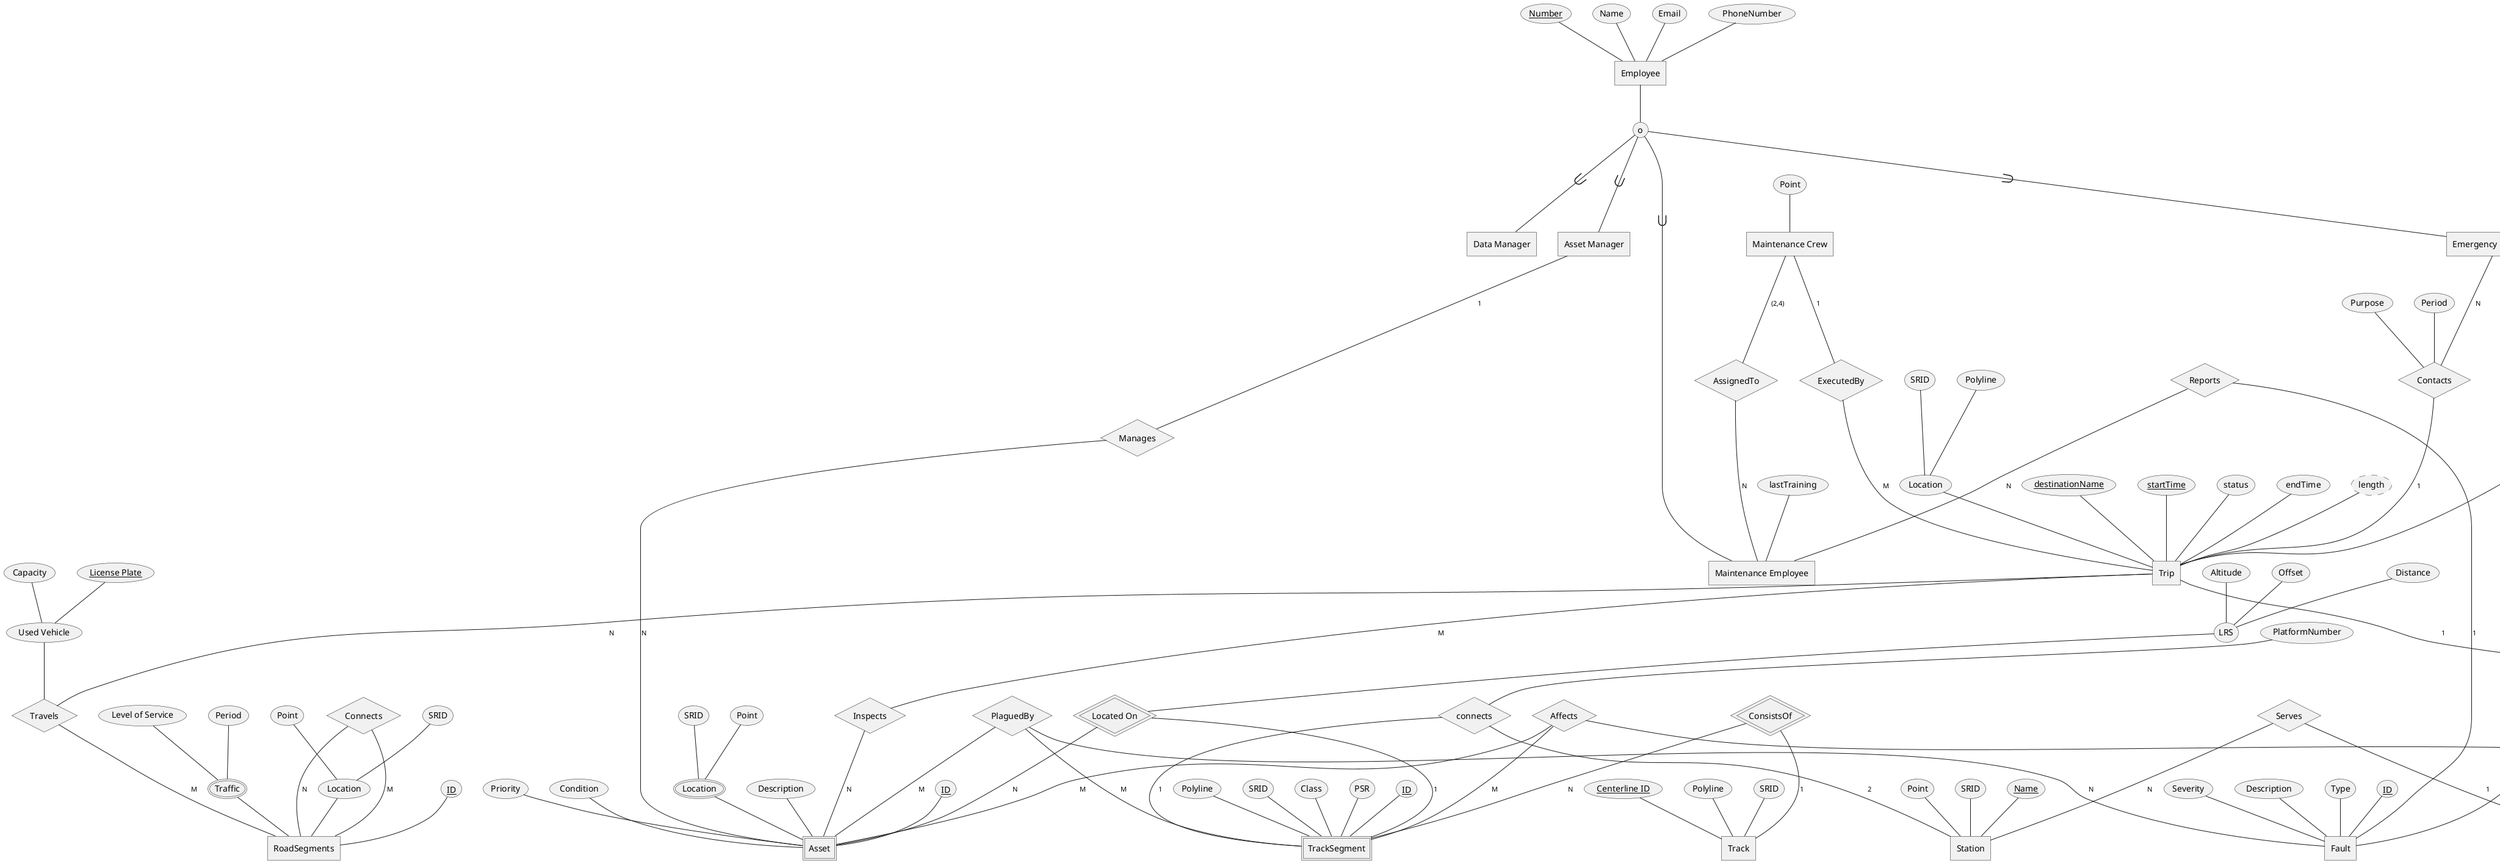 @startchen
' ========== HIGH-LEVEL ENTITIES ==========
' ========== Employees and Roles ==========
entity Employee {
    Number <<key>>
    Name
    Email
    PhoneNumber
}

entity "Data Manager" as DM {
}
entity "Maintenance Employee" as ME {
    lastTraining
}
entity "Asset Manager" as AM {
}
entity "Emergency Responder" as ER {
}

Employee ->- o { DM, ME, AM, ER }

' ========== Maintenance Crew and Assignments ==========
entity "Maintenance Crew" as Crew {
    Point
}

relationship AssignedTo {
}
Crew -(2,4)- AssignedTo
AssignedTo -N- ME

' ========== RAIL INFRASTRUCTURE ==========
' ========== Rail Corridor and Lines ==========
entity "Rail Corridor" as Corridor {
    ID <<key>>
    Name
}

entity Line {
    Name <<key>>
    abbreviation
}

relationship "Operates On" as OperatesOn {
}
Line -1- OperatesOn
OperatesOn -N- Corridor

' ========== Stations ==========
entity Station {
    Name <<key>>
    Point
    SRID
}

relationship Serves {
}
Serves -N- Station
Serves -1- Corridor

' ========== Tracks and Segments ==========
entity Track {
    Centerline ID <<key>>
    Polyline
    SRID
}

entity TrackSegment <<weak>> {
    ID <<key>>
    Polyline
    SRID
    Class
    PSR
    ' Permanent Speed Restriction
}

relationship ConsistsOf <<identifying>> {
}
ConsistsOf -N- TrackSegment
ConsistsOf -1- Track

relationship connects {
    PlatformNumber
}
connects -2- Station
connects -1- TrackSegment

' ========== ASSETS AND ISSUES ==========
' ========== Assets and Management ==========
entity Asset <<weak>> {
    ID <<key>>

    Priority
    Condition
    Description

    Location <<multi>> {
        Point
        SRID
    }
}

relationship Manages {
}
AM -1- Manages
Manages -N- Asset

relationship "Located On" as LocatedOn <<identifying>> {
    LRS {
        Offset
        Distance
        Altitude
    }
}
LocatedOn -N- Asset
LocatedOn -1- TrackSegment

' ========== Faults and Reports ==========
entity Fault {
    ID <<key>>

    Severity
    Description
    Type
}

relationship Reports {
}
Reports -N- ME
Reports -1- Fault

relationship PlaguedBy {
}
PlaguedBy -N- Fault
PlaguedBy -M- Asset
PlaguedBy -M- TrackSegment

' ========== Hazards ==========
entity Hazard {
    ID <<key>>
    Description
    Type

        Location {
            Polygon
            SRID
        }

}

relationship Affects {
}
Affects -N- Hazard
Affects -M- Asset
Affects -M- TrackSegment

' ========== Photographs ==========
entity Photograph <<multi>> {
    ID <<key>>
    Location <<multi>> {
        Point <<key>>
        SRID <<key>>
        timestamp <<key>>
    }
    BYTEA
}

relationship Shows {
}
Shows -N- Photograph
Shows -1- Fault

' ========== SUPPORT ENTITIES ==========
' ========== Hospitals ==========
entity Hospital {
    ID <<key>>
    Name
    PhoneNumber

    Location {
        Point
        SRID
    }
}

relationship Calls {
}
ER -N- Calls
Calls -1- Hospital

' ========== Road Segments ==========
entity RoadSegments {
    ID <<key>>

    Traffic <<multi>> {
        Level of Service
        Period
    }

    Location {
        Point
        SRID
    }
}

relationship Connects {
}
Connects -N- RoadSegments
Connects -M- RoadSegments

' ========== OPERATIONS ==========
' ========== Trips and Inspections ==========
entity Trip {
    destinationName <<key>>
    startTime <<key>>
    status
    endTime
    length <<derived>>

   Location {
        Polyline
        SRID
    }

}

relationship Contacts {
    Purpose
    Period
}

ER -N- Contacts
Contacts -1- Trip

relationship Travels {
    Used Vehicle {
        License Plate <<key>>
        Capacity
    }
}
Trip -N- Travels
Travels -M- RoadSegments

relationship "Travels" as TravelTrack {
}
TravelTrack -N- Trip
TravelTrack -M- Corridor

relationship Inspects {
}
Inspects -N- Asset
Trip -M- Inspects

relationship ExecutedBy {
}
ExecutedBy -M- Trip
Crew -1- ExecutedBy

relationship "Nearest Hospital" as NearestHospital {
    distance <<derived>>
}
Trip -1- NearestHospital
NearestHospital -1- Hospital
@endchen

